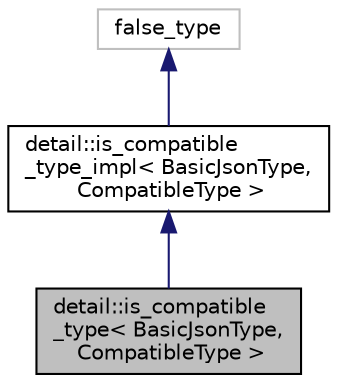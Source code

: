 digraph "detail::is_compatible_type&lt; BasicJsonType, CompatibleType &gt;"
{
 // LATEX_PDF_SIZE
  edge [fontname="Helvetica",fontsize="10",labelfontname="Helvetica",labelfontsize="10"];
  node [fontname="Helvetica",fontsize="10",shape=record];
  Node1 [label="detail::is_compatible\l_type\< BasicJsonType,\l CompatibleType \>",height=0.2,width=0.4,color="black", fillcolor="grey75", style="filled", fontcolor="black",tooltip=" "];
  Node2 -> Node1 [dir="back",color="midnightblue",fontsize="10",style="solid"];
  Node2 [label="detail::is_compatible\l_type_impl\< BasicJsonType,\l CompatibleType \>",height=0.2,width=0.4,color="black", fillcolor="white", style="filled",URL="$structdetail_1_1is__compatible__type__impl.html",tooltip=" "];
  Node3 -> Node2 [dir="back",color="midnightblue",fontsize="10",style="solid"];
  Node3 [label="false_type",height=0.2,width=0.4,color="grey75", fillcolor="white", style="filled",tooltip=" "];
}
